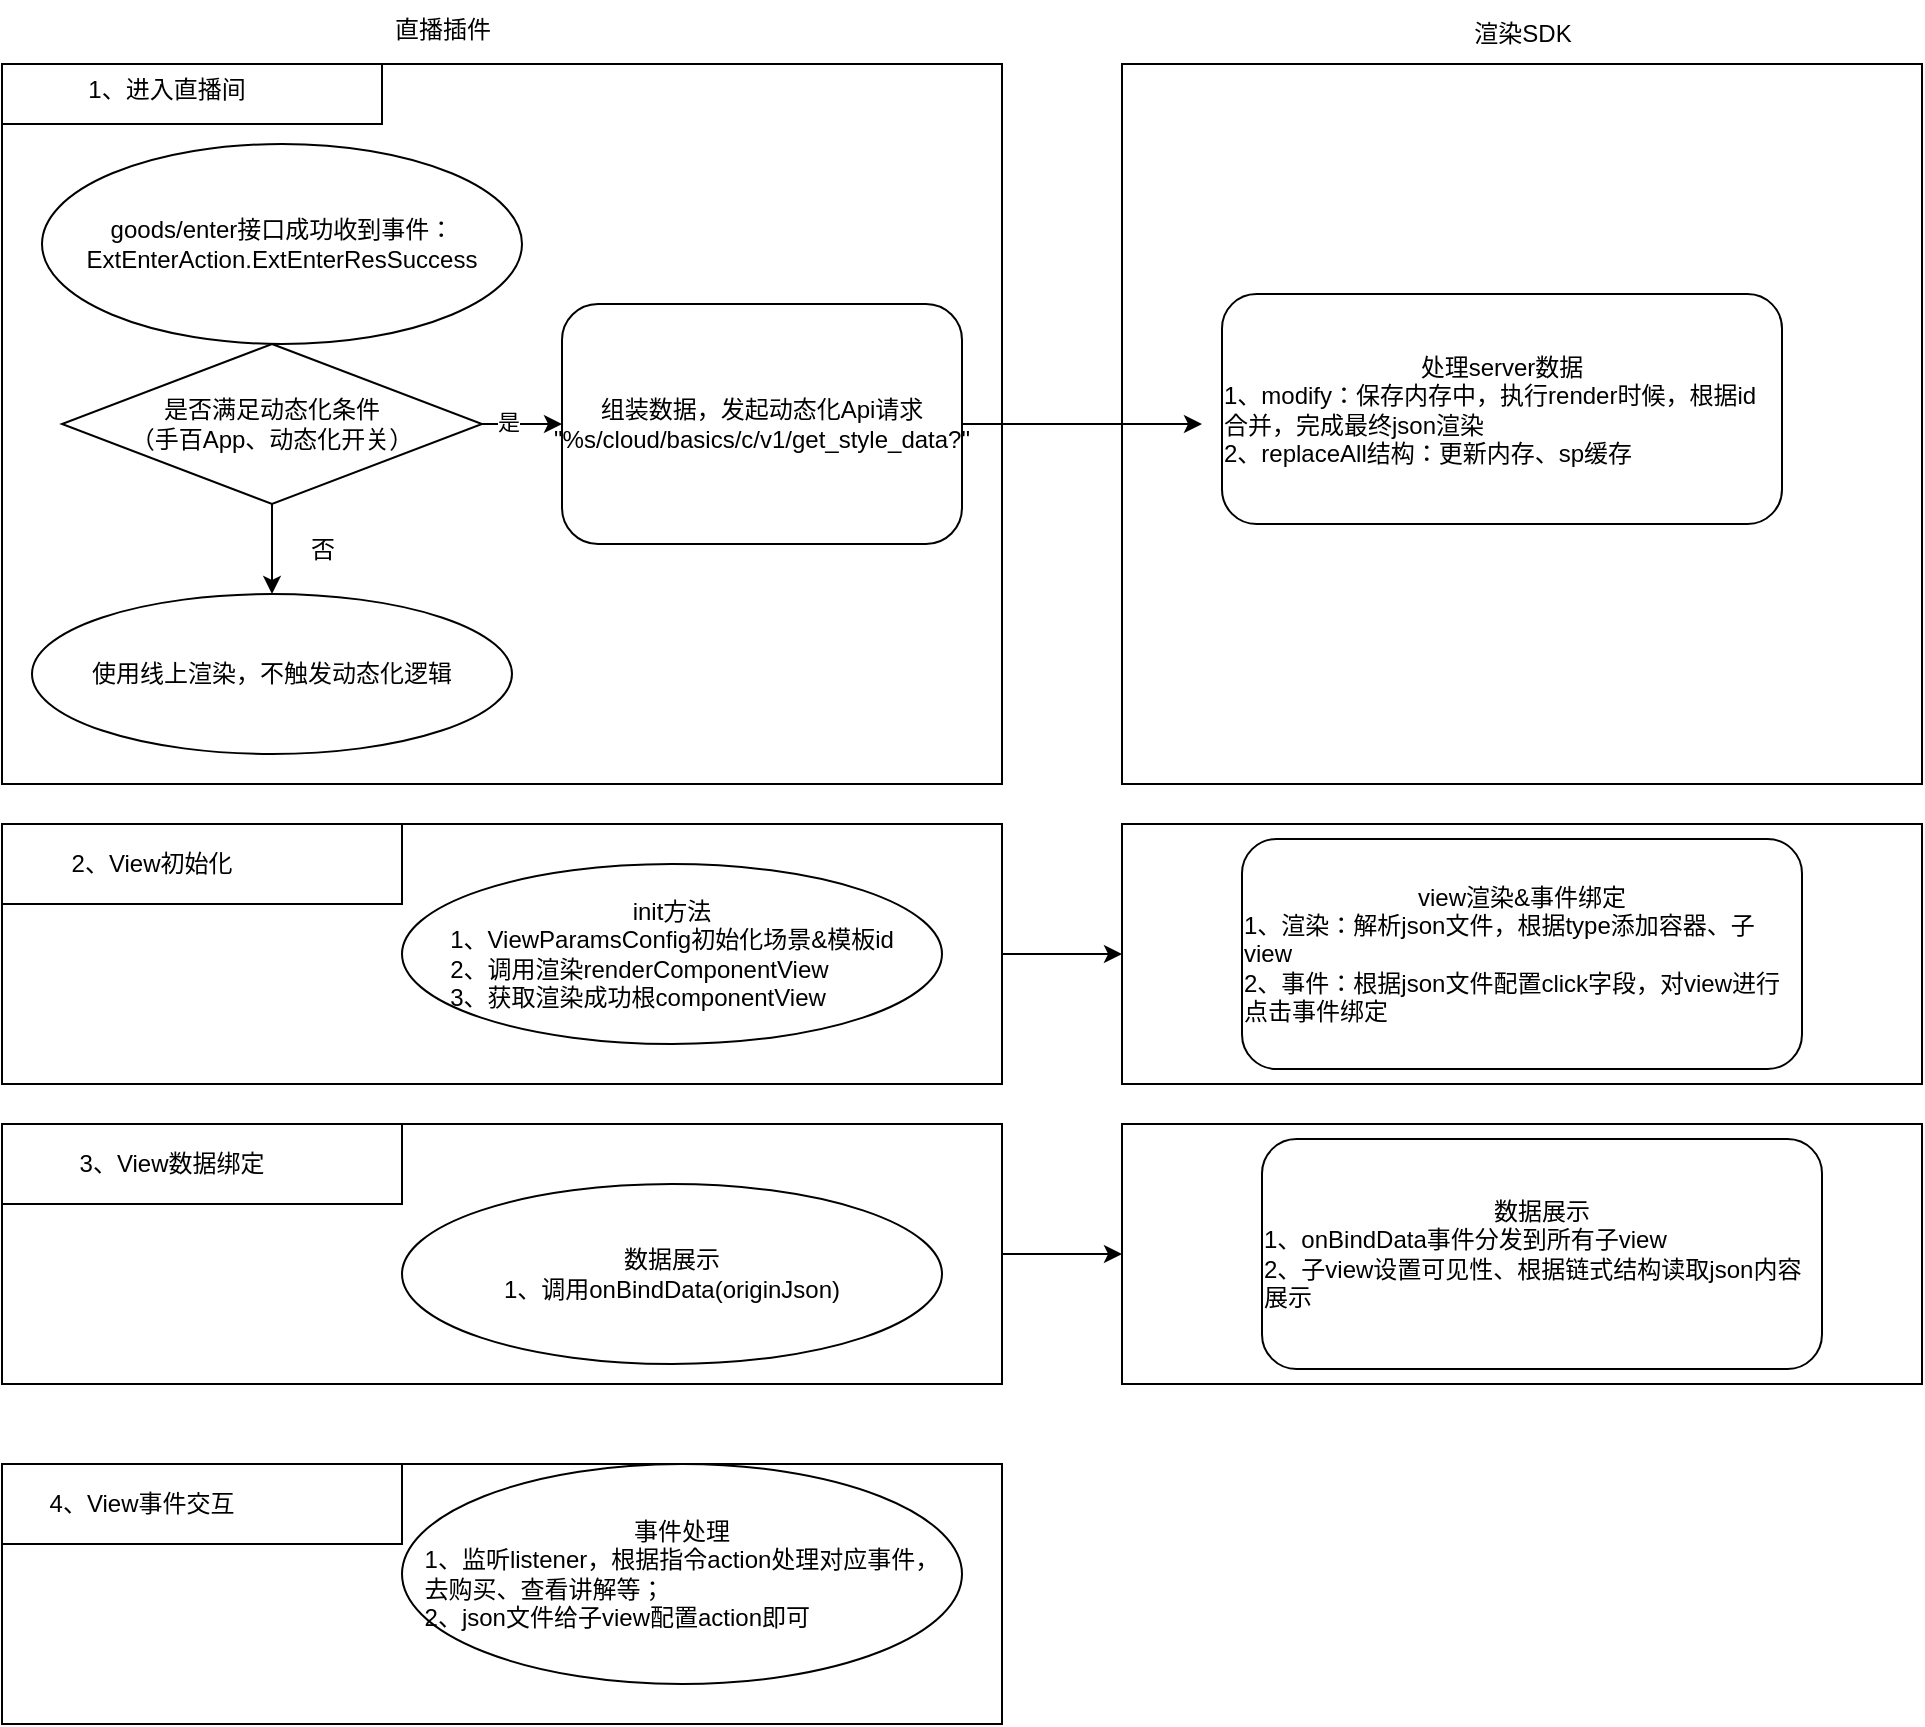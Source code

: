 <mxfile version="21.6.8" type="github">
  <diagram name="第 1 页" id="n86Yw1GHjSsyL03GGA4L">
    <mxGraphModel dx="1809" dy="917" grid="1" gridSize="10" guides="1" tooltips="1" connect="1" arrows="1" fold="1" page="1" pageScale="1" pageWidth="827" pageHeight="1169" math="0" shadow="0">
      <root>
        <mxCell id="0" />
        <mxCell id="1" parent="0" />
        <mxCell id="lKLJ05I7sfN_SSx-v3gt-22" value="" style="rounded=0;whiteSpace=wrap;html=1;" vertex="1" parent="1">
          <mxGeometry x="600" y="240" width="400" height="360" as="geometry" />
        </mxCell>
        <mxCell id="lKLJ05I7sfN_SSx-v3gt-10" value="" style="rounded=0;whiteSpace=wrap;html=1;" vertex="1" parent="1">
          <mxGeometry x="40" y="240" width="500" height="360" as="geometry" />
        </mxCell>
        <mxCell id="lKLJ05I7sfN_SSx-v3gt-2" value="goods/enter接口成功收到事件：ExtEnterAction.ExtEnterResSuccess" style="ellipse;whiteSpace=wrap;html=1;" vertex="1" parent="1">
          <mxGeometry x="60" y="280" width="240" height="100" as="geometry" />
        </mxCell>
        <mxCell id="lKLJ05I7sfN_SSx-v3gt-5" value="" style="edgeStyle=orthogonalEdgeStyle;rounded=0;orthogonalLoop=1;jettySize=auto;html=1;" edge="1" parent="1" source="lKLJ05I7sfN_SSx-v3gt-3" target="lKLJ05I7sfN_SSx-v3gt-4">
          <mxGeometry relative="1" as="geometry" />
        </mxCell>
        <mxCell id="lKLJ05I7sfN_SSx-v3gt-18" style="edgeStyle=orthogonalEdgeStyle;rounded=0;orthogonalLoop=1;jettySize=auto;html=1;" edge="1" parent="1" source="lKLJ05I7sfN_SSx-v3gt-3" target="lKLJ05I7sfN_SSx-v3gt-8">
          <mxGeometry relative="1" as="geometry" />
        </mxCell>
        <mxCell id="lKLJ05I7sfN_SSx-v3gt-19" value="是" style="edgeLabel;html=1;align=center;verticalAlign=middle;resizable=0;points=[];" vertex="1" connectable="0" parent="lKLJ05I7sfN_SSx-v3gt-18">
          <mxGeometry x="-0.35" y="1" relative="1" as="geometry">
            <mxPoint as="offset" />
          </mxGeometry>
        </mxCell>
        <mxCell id="lKLJ05I7sfN_SSx-v3gt-3" value="是否满足动态化条件&lt;br&gt;（手百App、动态化开关）" style="rhombus;whiteSpace=wrap;html=1;" vertex="1" parent="1">
          <mxGeometry x="70" y="380" width="210" height="80" as="geometry" />
        </mxCell>
        <mxCell id="lKLJ05I7sfN_SSx-v3gt-4" value="使用线上渲染，不触发动态化逻辑" style="ellipse;whiteSpace=wrap;html=1;" vertex="1" parent="1">
          <mxGeometry x="55" y="505" width="240" height="80" as="geometry" />
        </mxCell>
        <mxCell id="lKLJ05I7sfN_SSx-v3gt-6" value="否" style="text;html=1;align=center;verticalAlign=middle;resizable=0;points=[];autosize=1;strokeColor=none;fillColor=none;" vertex="1" parent="1">
          <mxGeometry x="180" y="468" width="40" height="30" as="geometry" />
        </mxCell>
        <mxCell id="lKLJ05I7sfN_SSx-v3gt-15" style="edgeStyle=orthogonalEdgeStyle;rounded=0;orthogonalLoop=1;jettySize=auto;html=1;" edge="1" parent="1" source="lKLJ05I7sfN_SSx-v3gt-8">
          <mxGeometry relative="1" as="geometry">
            <mxPoint x="640" y="420" as="targetPoint" />
          </mxGeometry>
        </mxCell>
        <mxCell id="lKLJ05I7sfN_SSx-v3gt-8" value="组装数据，发起动态化Api请求&lt;br&gt;&quot;%s/cloud/basics/c/v1/get_style_data?&quot;" style="rounded=1;whiteSpace=wrap;html=1;" vertex="1" parent="1">
          <mxGeometry x="320" y="360" width="200" height="120" as="geometry" />
        </mxCell>
        <mxCell id="lKLJ05I7sfN_SSx-v3gt-9" value="处理server数据&lt;br&gt;&lt;div style=&quot;text-align: left;&quot;&gt;&lt;span style=&quot;background-color: initial;&quot;&gt;1、modify：保存内存中，执行render时候，根据id合并，完成最终json渲染&lt;/span&gt;&lt;/div&gt;&lt;div style=&quot;text-align: left;&quot;&gt;&lt;span style=&quot;background-color: initial;&quot;&gt;2、replaceAll结构：更新内存、sp缓存&lt;/span&gt;&lt;/div&gt;" style="rounded=1;whiteSpace=wrap;html=1;" vertex="1" parent="1">
          <mxGeometry x="650" y="355" width="280" height="115" as="geometry" />
        </mxCell>
        <mxCell id="lKLJ05I7sfN_SSx-v3gt-11" value="直播插件" style="text;html=1;align=center;verticalAlign=middle;resizable=0;points=[];autosize=1;strokeColor=none;fillColor=none;" vertex="1" parent="1">
          <mxGeometry x="225" y="208" width="70" height="30" as="geometry" />
        </mxCell>
        <mxCell id="lKLJ05I7sfN_SSx-v3gt-20" value="" style="swimlane;startSize=0;" vertex="1" parent="1">
          <mxGeometry x="40" y="240" width="190" height="30" as="geometry" />
        </mxCell>
        <mxCell id="lKLJ05I7sfN_SSx-v3gt-21" value="1、进入直播间" style="text;html=1;strokeColor=none;fillColor=none;align=center;verticalAlign=middle;whiteSpace=wrap;rounded=0;" vertex="1" parent="lKLJ05I7sfN_SSx-v3gt-20">
          <mxGeometry x="15" width="135" height="25" as="geometry" />
        </mxCell>
        <mxCell id="lKLJ05I7sfN_SSx-v3gt-23" value="渲染SDK" style="text;html=1;align=center;verticalAlign=middle;resizable=0;points=[];autosize=1;strokeColor=none;fillColor=none;" vertex="1" parent="1">
          <mxGeometry x="765" y="210" width="70" height="30" as="geometry" />
        </mxCell>
        <mxCell id="lKLJ05I7sfN_SSx-v3gt-44" value="" style="edgeStyle=orthogonalEdgeStyle;rounded=0;orthogonalLoop=1;jettySize=auto;html=1;" edge="1" parent="1" source="lKLJ05I7sfN_SSx-v3gt-24" target="lKLJ05I7sfN_SSx-v3gt-42">
          <mxGeometry relative="1" as="geometry" />
        </mxCell>
        <mxCell id="lKLJ05I7sfN_SSx-v3gt-24" value="" style="rounded=0;whiteSpace=wrap;html=1;" vertex="1" parent="1">
          <mxGeometry x="40" y="620" width="500" height="130" as="geometry" />
        </mxCell>
        <mxCell id="lKLJ05I7sfN_SSx-v3gt-29" value="" style="swimlane;startSize=0;" vertex="1" parent="1">
          <mxGeometry x="40" y="620" width="200" height="40" as="geometry" />
        </mxCell>
        <mxCell id="lKLJ05I7sfN_SSx-v3gt-30" value="2、View初始化" style="text;html=1;strokeColor=none;fillColor=none;align=center;verticalAlign=middle;whiteSpace=wrap;rounded=0;" vertex="1" parent="lKLJ05I7sfN_SSx-v3gt-29">
          <mxGeometry x="20" y="5" width="110" height="30" as="geometry" />
        </mxCell>
        <mxCell id="lKLJ05I7sfN_SSx-v3gt-34" value="" style="rounded=0;whiteSpace=wrap;html=1;" vertex="1" parent="1">
          <mxGeometry x="40" y="940" width="500" height="130" as="geometry" />
        </mxCell>
        <mxCell id="lKLJ05I7sfN_SSx-v3gt-39" value="" style="swimlane;startSize=0;" vertex="1" parent="1">
          <mxGeometry x="40" y="940" width="200" height="40" as="geometry" />
        </mxCell>
        <mxCell id="lKLJ05I7sfN_SSx-v3gt-35" value="4、View事件交互" style="text;html=1;strokeColor=none;fillColor=none;align=center;verticalAlign=middle;whiteSpace=wrap;rounded=0;" vertex="1" parent="lKLJ05I7sfN_SSx-v3gt-39">
          <mxGeometry x="15" y="5" width="110" height="30" as="geometry" />
        </mxCell>
        <mxCell id="lKLJ05I7sfN_SSx-v3gt-40" value="" style="group" vertex="1" connectable="0" parent="1">
          <mxGeometry x="40" y="770" width="500" height="130" as="geometry" />
        </mxCell>
        <mxCell id="lKLJ05I7sfN_SSx-v3gt-31" value="" style="rounded=0;whiteSpace=wrap;html=1;" vertex="1" parent="lKLJ05I7sfN_SSx-v3gt-40">
          <mxGeometry width="500" height="130" as="geometry" />
        </mxCell>
        <mxCell id="lKLJ05I7sfN_SSx-v3gt-32" value="" style="swimlane;startSize=0;" vertex="1" parent="lKLJ05I7sfN_SSx-v3gt-40">
          <mxGeometry width="200" height="40" as="geometry" />
        </mxCell>
        <mxCell id="lKLJ05I7sfN_SSx-v3gt-33" value="3、View数据绑定" style="text;html=1;strokeColor=none;fillColor=none;align=center;verticalAlign=middle;whiteSpace=wrap;rounded=0;" vertex="1" parent="lKLJ05I7sfN_SSx-v3gt-40">
          <mxGeometry x="30" y="5" width="110" height="30" as="geometry" />
        </mxCell>
        <mxCell id="lKLJ05I7sfN_SSx-v3gt-45" value="数据展示&lt;br&gt;&lt;div style=&quot;text-align: left;&quot;&gt;1、调用onBindData(originJson)&lt;/div&gt;" style="ellipse;whiteSpace=wrap;html=1;" vertex="1" parent="lKLJ05I7sfN_SSx-v3gt-40">
          <mxGeometry x="200" y="30" width="270" height="90" as="geometry" />
        </mxCell>
        <mxCell id="lKLJ05I7sfN_SSx-v3gt-41" value="init方法&lt;br&gt;&lt;div style=&quot;text-align: left;&quot;&gt;&lt;span style=&quot;background-color: initial;&quot;&gt;1、ViewParamsConfig初始化场景&amp;amp;模板id&lt;/span&gt;&lt;/div&gt;&lt;div style=&quot;text-align: left;&quot;&gt;&lt;span style=&quot;background-color: initial;&quot;&gt;2、调用渲染&lt;/span&gt;&lt;span style=&quot;background-color: initial;&quot;&gt;renderComponentView&lt;/span&gt;&lt;/div&gt;&lt;div style=&quot;text-align: left;&quot;&gt;&lt;span style=&quot;background-color: initial;&quot;&gt;3、获取渲染成功根&lt;/span&gt;&lt;span style=&quot;background-color: initial;&quot;&gt;componentView&lt;/span&gt;&lt;/div&gt;" style="ellipse;whiteSpace=wrap;html=1;" vertex="1" parent="1">
          <mxGeometry x="240" y="640" width="270" height="90" as="geometry" />
        </mxCell>
        <mxCell id="lKLJ05I7sfN_SSx-v3gt-42" value="" style="rounded=0;whiteSpace=wrap;html=1;" vertex="1" parent="1">
          <mxGeometry x="600" y="620" width="400" height="130" as="geometry" />
        </mxCell>
        <mxCell id="lKLJ05I7sfN_SSx-v3gt-43" value="view渲染&amp;amp;事件绑定&lt;br&gt;&lt;div style=&quot;text-align: left;&quot;&gt;&lt;span style=&quot;background-color: initial;&quot;&gt;1、渲染：解析json文件，根据type添加容器、子view&lt;/span&gt;&lt;/div&gt;&lt;div style=&quot;text-align: left;&quot;&gt;&lt;span style=&quot;background-color: initial;&quot;&gt;2、事件：根据json文件配置click字段，对view进行点击事件绑定&lt;/span&gt;&lt;/div&gt;" style="rounded=1;whiteSpace=wrap;html=1;" vertex="1" parent="1">
          <mxGeometry x="660" y="627.5" width="280" height="115" as="geometry" />
        </mxCell>
        <mxCell id="lKLJ05I7sfN_SSx-v3gt-46" value="" style="rounded=0;whiteSpace=wrap;html=1;" vertex="1" parent="1">
          <mxGeometry x="600" y="770" width="400" height="130" as="geometry" />
        </mxCell>
        <mxCell id="lKLJ05I7sfN_SSx-v3gt-47" value="数据展示&lt;br&gt;&lt;div style=&quot;text-align: left;&quot;&gt;&lt;span style=&quot;background-color: initial;&quot;&gt;1、onBindData事件分发到所有子view&lt;/span&gt;&lt;/div&gt;&lt;div style=&quot;text-align: left;&quot;&gt;&lt;span style=&quot;background-color: initial;&quot;&gt;2、子view设置可见性、根据链式结构读取json内容展示&lt;/span&gt;&lt;/div&gt;" style="rounded=1;whiteSpace=wrap;html=1;" vertex="1" parent="1">
          <mxGeometry x="670" y="777.5" width="280" height="115" as="geometry" />
        </mxCell>
        <mxCell id="lKLJ05I7sfN_SSx-v3gt-48" style="edgeStyle=orthogonalEdgeStyle;rounded=0;orthogonalLoop=1;jettySize=auto;html=1;entryX=0;entryY=0.5;entryDx=0;entryDy=0;" edge="1" parent="1" source="lKLJ05I7sfN_SSx-v3gt-31" target="lKLJ05I7sfN_SSx-v3gt-46">
          <mxGeometry relative="1" as="geometry" />
        </mxCell>
        <mxCell id="lKLJ05I7sfN_SSx-v3gt-49" value="事件处理&lt;br&gt;&lt;div style=&quot;text-align: left;&quot;&gt;1、监听listener，根据指令action处理对应事件，&lt;/div&gt;&lt;div style=&quot;text-align: left;&quot;&gt;去购买、查看讲解等；&lt;/div&gt;&lt;div style=&quot;text-align: left;&quot;&gt;2、json文件给子view配置action即可&lt;/div&gt;" style="ellipse;whiteSpace=wrap;html=1;" vertex="1" parent="1">
          <mxGeometry x="240" y="940" width="280" height="110" as="geometry" />
        </mxCell>
      </root>
    </mxGraphModel>
  </diagram>
</mxfile>
